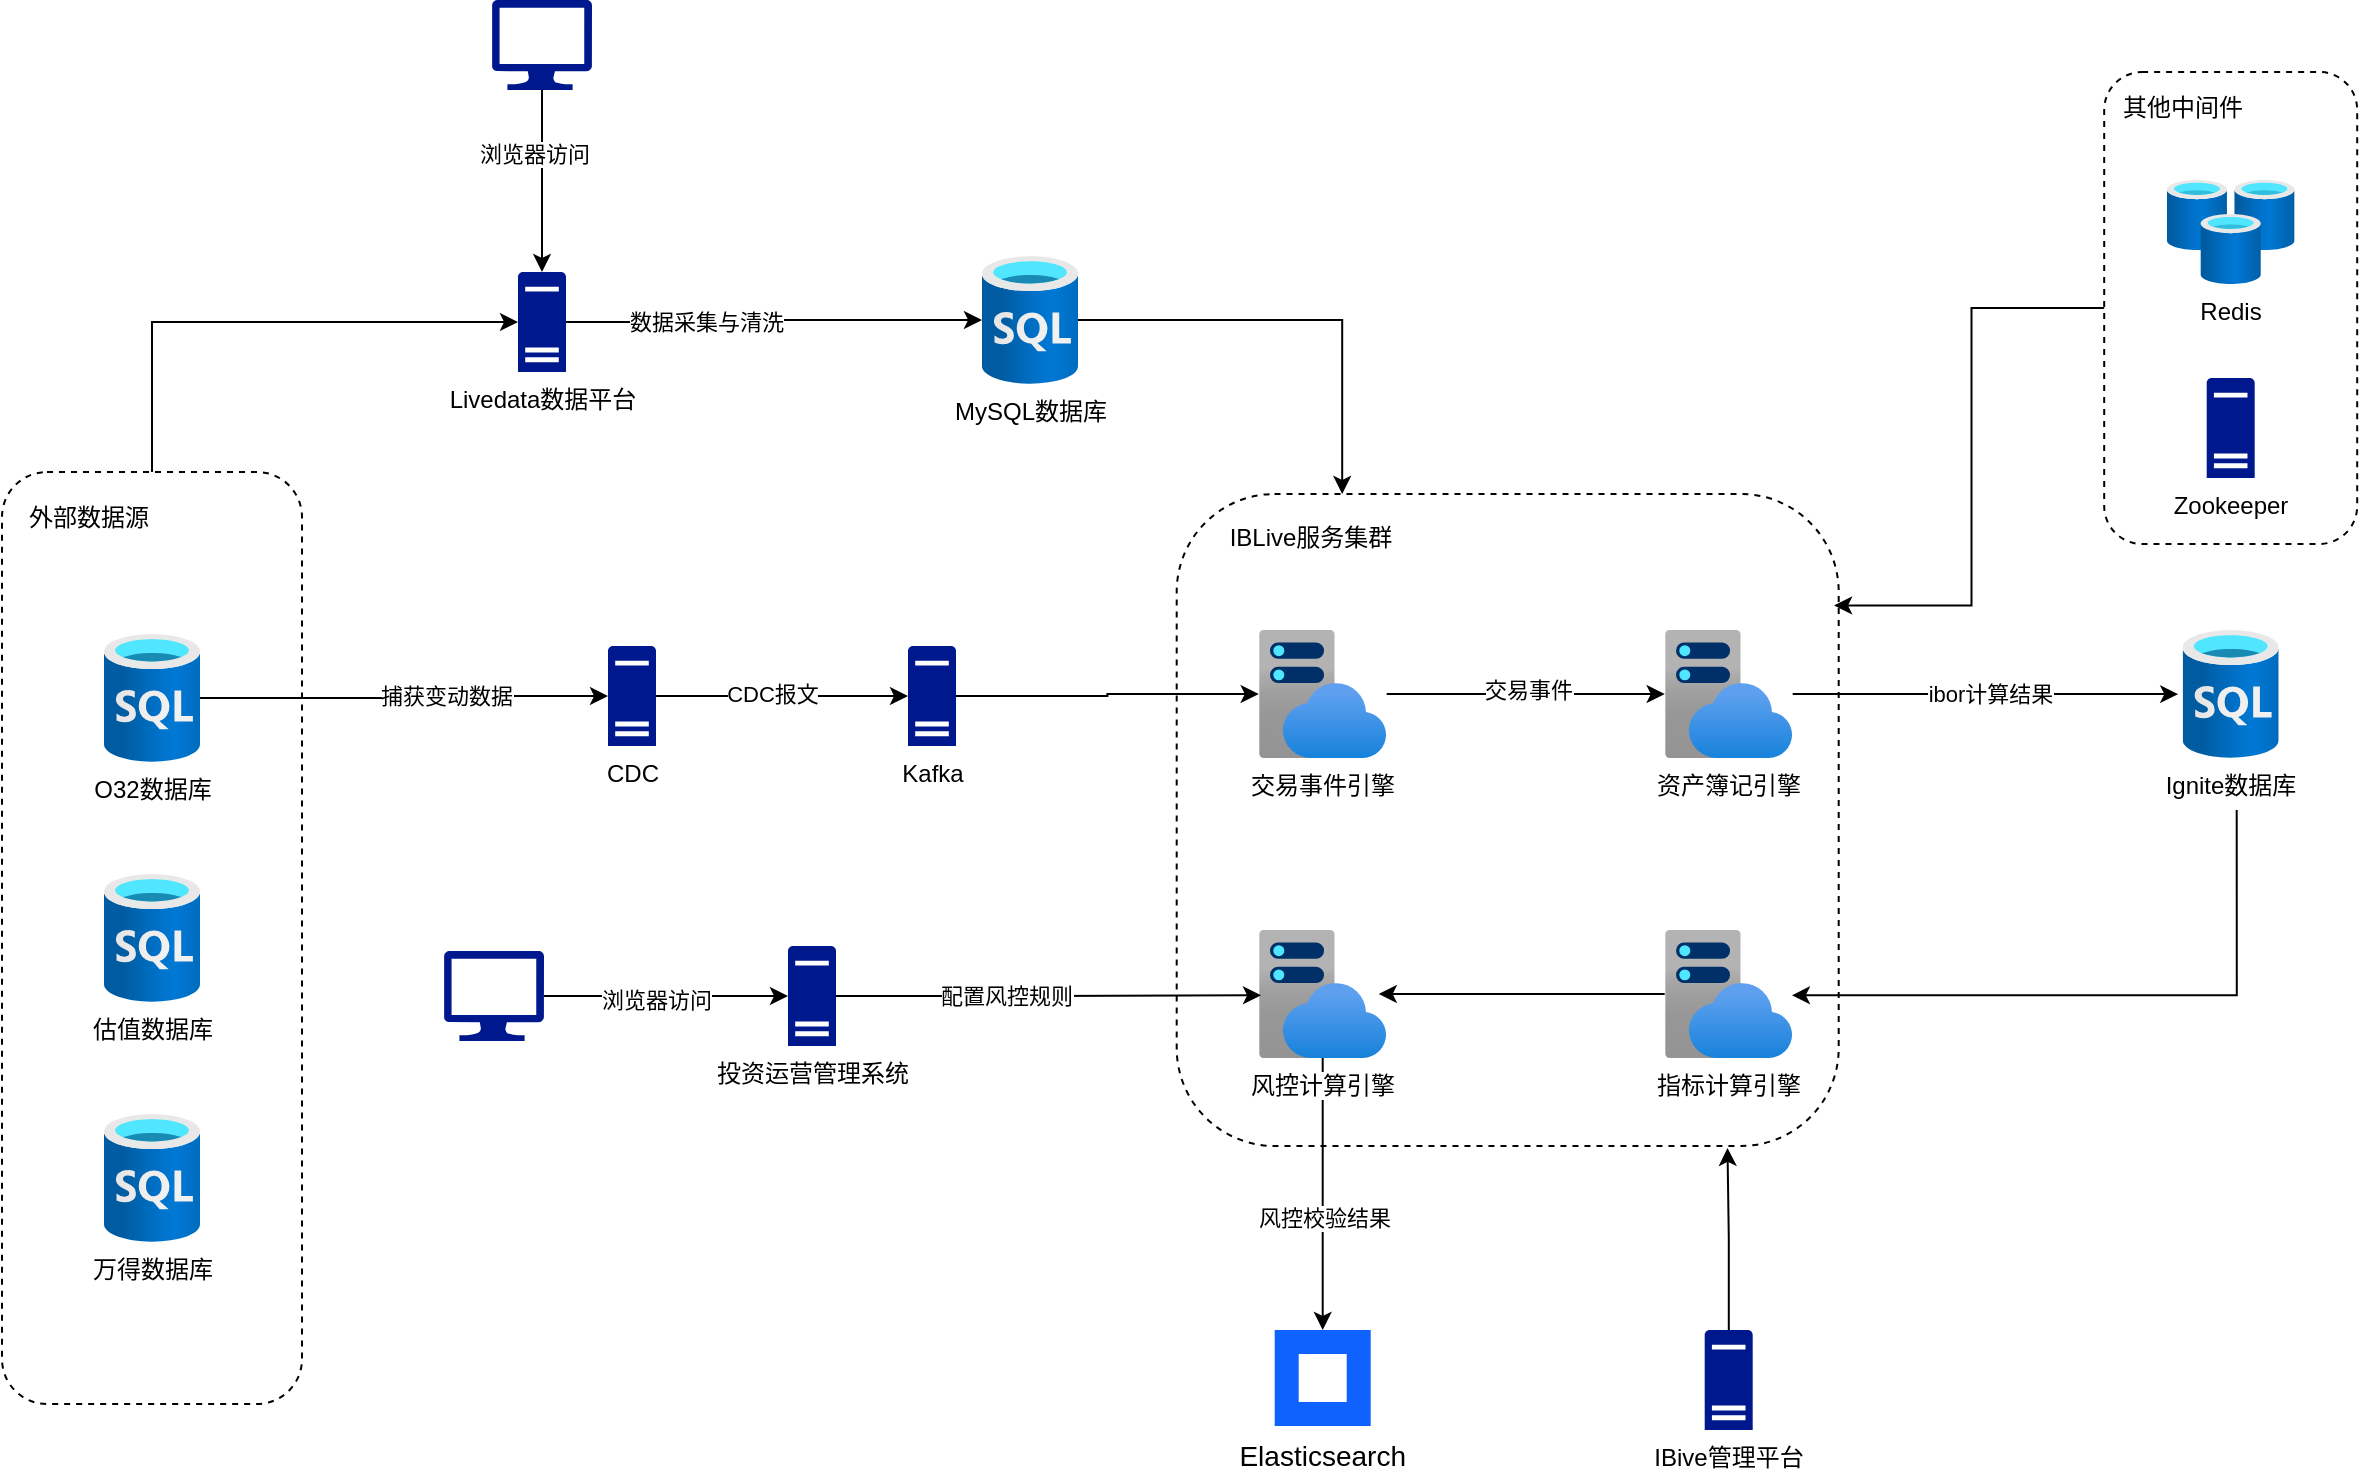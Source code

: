 <mxfile version="28.1.0">
  <diagram name="第 1 页" id="mvbguFp0REsoEauby3cI">
    <mxGraphModel dx="1158" dy="773" grid="0" gridSize="10" guides="1" tooltips="1" connect="1" arrows="1" fold="1" page="1" pageScale="1" pageWidth="1654" pageHeight="1169" math="0" shadow="0">
      <root>
        <mxCell id="0" />
        <mxCell id="1" parent="0" />
        <mxCell id="S0IpwNYJasxYtr0XMfGs-40" value="" style="rounded=1;whiteSpace=wrap;html=1;dashed=1;align=left;" vertex="1" parent="1">
          <mxGeometry x="1216.1" y="220" width="126.5" height="236" as="geometry" />
        </mxCell>
        <mxCell id="S0IpwNYJasxYtr0XMfGs-36" value="" style="rounded=1;whiteSpace=wrap;html=1;dashed=1;align=left;" vertex="1" parent="1">
          <mxGeometry x="752.35" y="431" width="331" height="326" as="geometry" />
        </mxCell>
        <mxCell id="S0IpwNYJasxYtr0XMfGs-30" value="" style="rounded=1;whiteSpace=wrap;html=1;dashed=1;align=left;" vertex="1" parent="1">
          <mxGeometry x="165" y="420" width="150" height="466" as="geometry" />
        </mxCell>
        <mxCell id="C9YW7C0PD9s3nOmRNzH5-11" value="O32数据库" style="image;aspect=fixed;html=1;points=[];align=center;fontSize=12;image=img/lib/azure2/databases/SQL_Database.svg;" parent="1" vertex="1">
          <mxGeometry x="216" y="501" width="48" height="64" as="geometry" />
        </mxCell>
        <mxCell id="S0IpwNYJasxYtr0XMfGs-15" style="edgeStyle=orthogonalEdgeStyle;rounded=0;orthogonalLoop=1;jettySize=auto;html=1;" edge="1" parent="1" source="C9YW7C0PD9s3nOmRNzH5-12" target="C9YW7C0PD9s3nOmRNzH5-13">
          <mxGeometry relative="1" as="geometry" />
        </mxCell>
        <mxCell id="S0IpwNYJasxYtr0XMfGs-16" value="交易事件" style="edgeLabel;html=1;align=center;verticalAlign=middle;resizable=0;points=[];" vertex="1" connectable="0" parent="S0IpwNYJasxYtr0XMfGs-15">
          <mxGeometry x="0.005" y="2" relative="1" as="geometry">
            <mxPoint as="offset" />
          </mxGeometry>
        </mxCell>
        <mxCell id="C9YW7C0PD9s3nOmRNzH5-12" value="交易事件引擎" style="image;aspect=fixed;html=1;points=[];align=center;fontSize=12;image=img/lib/azure2/app_services/App_Service_Plans.svg;" parent="1" vertex="1">
          <mxGeometry x="793.35" y="499" width="64" height="64" as="geometry" />
        </mxCell>
        <mxCell id="C9YW7C0PD9s3nOmRNzH5-13" value="资产簿记引擎" style="image;aspect=fixed;html=1;points=[];align=center;fontSize=12;image=img/lib/azure2/app_services/App_Service_Plans.svg;" parent="1" vertex="1">
          <mxGeometry x="996.35" y="499" width="64" height="64" as="geometry" />
        </mxCell>
        <mxCell id="C9YW7C0PD9s3nOmRNzH5-14" value="指标计算引擎" style="image;aspect=fixed;html=1;points=[];align=center;fontSize=12;image=img/lib/azure2/app_services/App_Service_Plans.svg;" parent="1" vertex="1">
          <mxGeometry x="996.35" y="649" width="64" height="64" as="geometry" />
        </mxCell>
        <mxCell id="S0IpwNYJasxYtr0XMfGs-25" style="edgeStyle=orthogonalEdgeStyle;rounded=0;orthogonalLoop=1;jettySize=auto;html=1;entryX=0.5;entryY=0;entryDx=0;entryDy=0;" edge="1" parent="1" source="C9YW7C0PD9s3nOmRNzH5-15" target="S0IpwNYJasxYtr0XMfGs-23">
          <mxGeometry relative="1" as="geometry" />
        </mxCell>
        <mxCell id="S0IpwNYJasxYtr0XMfGs-26" value="风控校验结果" style="edgeLabel;html=1;align=center;verticalAlign=middle;resizable=0;points=[];" vertex="1" connectable="0" parent="S0IpwNYJasxYtr0XMfGs-25">
          <mxGeometry x="0.188" relative="1" as="geometry">
            <mxPoint y="-1" as="offset" />
          </mxGeometry>
        </mxCell>
        <mxCell id="C9YW7C0PD9s3nOmRNzH5-15" value="风控计算引擎" style="image;aspect=fixed;html=1;points=[];align=center;fontSize=12;image=img/lib/azure2/app_services/App_Service_Plans.svg;" parent="1" vertex="1">
          <mxGeometry x="793.35" y="649" width="64" height="64" as="geometry" />
        </mxCell>
        <mxCell id="S0IpwNYJasxYtr0XMfGs-1" value="投资运营管理系统" style="sketch=0;aspect=fixed;pointerEvents=1;shadow=0;dashed=0;html=1;strokeColor=none;labelPosition=center;verticalLabelPosition=bottom;verticalAlign=top;align=center;fillColor=#00188D;shape=mxgraph.mscae.enterprise.server_generic" vertex="1" parent="1">
          <mxGeometry x="558" y="657" width="24" height="50" as="geometry" />
        </mxCell>
        <mxCell id="S0IpwNYJasxYtr0XMfGs-3" value="" style="sketch=0;aspect=fixed;pointerEvents=1;shadow=0;dashed=0;html=1;strokeColor=none;labelPosition=center;verticalLabelPosition=bottom;verticalAlign=top;align=center;fillColor=#00188D;shape=mxgraph.azure.computer" vertex="1" parent="1">
          <mxGeometry x="386" y="659.5" width="50" height="45" as="geometry" />
        </mxCell>
        <mxCell id="S0IpwNYJasxYtr0XMfGs-4" style="edgeStyle=orthogonalEdgeStyle;rounded=0;orthogonalLoop=1;jettySize=auto;html=1;entryX=0;entryY=0.5;entryDx=0;entryDy=0;entryPerimeter=0;" edge="1" parent="1" source="S0IpwNYJasxYtr0XMfGs-3" target="S0IpwNYJasxYtr0XMfGs-1">
          <mxGeometry relative="1" as="geometry" />
        </mxCell>
        <mxCell id="S0IpwNYJasxYtr0XMfGs-8" value="浏览器访问" style="edgeLabel;html=1;align=center;verticalAlign=middle;resizable=0;points=[];" vertex="1" connectable="0" parent="S0IpwNYJasxYtr0XMfGs-4">
          <mxGeometry x="-0.087" y="-2" relative="1" as="geometry">
            <mxPoint as="offset" />
          </mxGeometry>
        </mxCell>
        <mxCell id="S0IpwNYJasxYtr0XMfGs-5" style="edgeStyle=orthogonalEdgeStyle;rounded=0;orthogonalLoop=1;jettySize=auto;html=1;entryX=0.018;entryY=0.51;entryDx=0;entryDy=0;entryPerimeter=0;" edge="1" parent="1" source="S0IpwNYJasxYtr0XMfGs-1" target="C9YW7C0PD9s3nOmRNzH5-15">
          <mxGeometry relative="1" as="geometry" />
        </mxCell>
        <mxCell id="S0IpwNYJasxYtr0XMfGs-6" value="配置风控规则" style="edgeLabel;html=1;align=center;verticalAlign=middle;resizable=0;points=[];" vertex="1" connectable="0" parent="S0IpwNYJasxYtr0XMfGs-5">
          <mxGeometry x="-0.32" y="3" relative="1" as="geometry">
            <mxPoint x="12" y="3" as="offset" />
          </mxGeometry>
        </mxCell>
        <mxCell id="S0IpwNYJasxYtr0XMfGs-7" value="IBive管理平台" style="sketch=0;aspect=fixed;pointerEvents=1;shadow=0;dashed=0;html=1;strokeColor=none;labelPosition=center;verticalLabelPosition=bottom;verticalAlign=top;align=center;fillColor=#00188D;shape=mxgraph.mscae.enterprise.server_generic" vertex="1" parent="1">
          <mxGeometry x="1016.35" y="849" width="24" height="50" as="geometry" />
        </mxCell>
        <mxCell id="S0IpwNYJasxYtr0XMfGs-14" style="edgeStyle=orthogonalEdgeStyle;rounded=0;orthogonalLoop=1;jettySize=auto;html=1;" edge="1" parent="1" source="S0IpwNYJasxYtr0XMfGs-9" target="C9YW7C0PD9s3nOmRNzH5-12">
          <mxGeometry relative="1" as="geometry" />
        </mxCell>
        <mxCell id="S0IpwNYJasxYtr0XMfGs-9" value="Kafka" style="sketch=0;aspect=fixed;pointerEvents=1;shadow=0;dashed=0;html=1;strokeColor=none;labelPosition=center;verticalLabelPosition=bottom;verticalAlign=top;align=center;fillColor=#00188D;shape=mxgraph.mscae.enterprise.server_generic" vertex="1" parent="1">
          <mxGeometry x="618" y="507" width="24" height="50" as="geometry" />
        </mxCell>
        <mxCell id="S0IpwNYJasxYtr0XMfGs-10" value="CDC" style="sketch=0;aspect=fixed;pointerEvents=1;shadow=0;dashed=0;html=1;strokeColor=none;labelPosition=center;verticalLabelPosition=bottom;verticalAlign=top;align=center;fillColor=#00188D;shape=mxgraph.mscae.enterprise.server_generic" vertex="1" parent="1">
          <mxGeometry x="468" y="507" width="24" height="50" as="geometry" />
        </mxCell>
        <mxCell id="S0IpwNYJasxYtr0XMfGs-11" style="edgeStyle=orthogonalEdgeStyle;rounded=0;orthogonalLoop=1;jettySize=auto;html=1;entryX=0;entryY=0.5;entryDx=0;entryDy=0;entryPerimeter=0;" edge="1" parent="1" source="C9YW7C0PD9s3nOmRNzH5-11" target="S0IpwNYJasxYtr0XMfGs-10">
          <mxGeometry relative="1" as="geometry" />
        </mxCell>
        <mxCell id="S0IpwNYJasxYtr0XMfGs-32" value="捕获变动数据" style="edgeLabel;html=1;align=center;verticalAlign=middle;resizable=0;points=[];" vertex="1" connectable="0" parent="S0IpwNYJasxYtr0XMfGs-11">
          <mxGeometry x="0.209" relative="1" as="geometry">
            <mxPoint as="offset" />
          </mxGeometry>
        </mxCell>
        <mxCell id="S0IpwNYJasxYtr0XMfGs-12" style="edgeStyle=orthogonalEdgeStyle;rounded=0;orthogonalLoop=1;jettySize=auto;html=1;entryX=0;entryY=0.5;entryDx=0;entryDy=0;entryPerimeter=0;" edge="1" parent="1" source="S0IpwNYJasxYtr0XMfGs-10" target="S0IpwNYJasxYtr0XMfGs-9">
          <mxGeometry relative="1" as="geometry" />
        </mxCell>
        <mxCell id="S0IpwNYJasxYtr0XMfGs-33" value="CDC报文" style="edgeLabel;html=1;align=center;verticalAlign=middle;resizable=0;points=[];" vertex="1" connectable="0" parent="S0IpwNYJasxYtr0XMfGs-12">
          <mxGeometry x="-0.091" y="1" relative="1" as="geometry">
            <mxPoint as="offset" />
          </mxGeometry>
        </mxCell>
        <mxCell id="S0IpwNYJasxYtr0XMfGs-17" value="Ignite数据库" style="image;aspect=fixed;html=1;points=[];align=center;fontSize=12;image=img/lib/azure2/databases/SQL_Database.svg;" vertex="1" parent="1">
          <mxGeometry x="1255.35" y="499" width="48" height="64" as="geometry" />
        </mxCell>
        <mxCell id="S0IpwNYJasxYtr0XMfGs-18" style="edgeStyle=orthogonalEdgeStyle;rounded=0;orthogonalLoop=1;jettySize=auto;html=1;entryX=-0.047;entryY=0.501;entryDx=0;entryDy=0;entryPerimeter=0;" edge="1" parent="1" source="C9YW7C0PD9s3nOmRNzH5-13" target="S0IpwNYJasxYtr0XMfGs-17">
          <mxGeometry relative="1" as="geometry" />
        </mxCell>
        <mxCell id="S0IpwNYJasxYtr0XMfGs-19" value="ibor计算结果" style="edgeLabel;html=1;align=center;verticalAlign=middle;resizable=0;points=[];" vertex="1" connectable="0" parent="S0IpwNYJasxYtr0XMfGs-18">
          <mxGeometry x="-0.183" y="2" relative="1" as="geometry">
            <mxPoint x="19" y="2" as="offset" />
          </mxGeometry>
        </mxCell>
        <mxCell id="S0IpwNYJasxYtr0XMfGs-20" style="edgeStyle=orthogonalEdgeStyle;rounded=0;orthogonalLoop=1;jettySize=auto;html=1;entryX=0.994;entryY=0.51;entryDx=0;entryDy=0;entryPerimeter=0;" edge="1" parent="1" target="C9YW7C0PD9s3nOmRNzH5-14">
          <mxGeometry relative="1" as="geometry">
            <mxPoint x="1282.35" y="589" as="sourcePoint" />
            <Array as="points">
              <mxPoint x="1282.35" y="589" />
              <mxPoint x="1282.35" y="682" />
            </Array>
          </mxGeometry>
        </mxCell>
        <mxCell id="S0IpwNYJasxYtr0XMfGs-21" style="edgeStyle=orthogonalEdgeStyle;rounded=0;orthogonalLoop=1;jettySize=auto;html=1;entryX=0.938;entryY=0.5;entryDx=0;entryDy=0;entryPerimeter=0;" edge="1" parent="1" source="C9YW7C0PD9s3nOmRNzH5-14" target="C9YW7C0PD9s3nOmRNzH5-15">
          <mxGeometry relative="1" as="geometry" />
        </mxCell>
        <mxCell id="S0IpwNYJasxYtr0XMfGs-23" value="Elasticsearch" style="shape=rect;fillColor=#0F62FE;aspect=fixed;resizable=0;labelPosition=center;verticalLabelPosition=bottom;align=center;verticalAlign=top;strokeColor=none;fontSize=14;" vertex="1" parent="1">
          <mxGeometry x="801.35" y="849" width="48" height="48" as="geometry" />
        </mxCell>
        <mxCell id="S0IpwNYJasxYtr0XMfGs-24" value="" style="fillColor=#ffffff;strokeColor=none;dashed=0;outlineConnect=0;html=1;labelPosition=center;verticalLabelPosition=bottom;verticalAlign=top;part=1;movable=0;resizable=0;rotatable=0;shape=mxgraph.ibm_cloud.database--elastic" vertex="1" parent="S0IpwNYJasxYtr0XMfGs-23">
          <mxGeometry width="24" height="24" relative="1" as="geometry">
            <mxPoint x="12" y="12" as="offset" />
          </mxGeometry>
        </mxCell>
        <mxCell id="S0IpwNYJasxYtr0XMfGs-27" value="万得数据库" style="image;aspect=fixed;html=1;points=[];align=center;fontSize=12;image=img/lib/azure2/databases/SQL_Database.svg;" vertex="1" parent="1">
          <mxGeometry x="216" y="741" width="48" height="64" as="geometry" />
        </mxCell>
        <mxCell id="S0IpwNYJasxYtr0XMfGs-28" value="估值数据库" style="image;aspect=fixed;html=1;points=[];align=center;fontSize=12;image=img/lib/azure2/databases/SQL_Database.svg;" vertex="1" parent="1">
          <mxGeometry x="216" y="621" width="48" height="64" as="geometry" />
        </mxCell>
        <mxCell id="S0IpwNYJasxYtr0XMfGs-31" value="外部数据源" style="text;html=1;align=center;verticalAlign=middle;resizable=0;points=[];autosize=1;strokeColor=none;fillColor=none;" vertex="1" parent="1">
          <mxGeometry x="169" y="430" width="78" height="26" as="geometry" />
        </mxCell>
        <mxCell id="S0IpwNYJasxYtr0XMfGs-51" style="edgeStyle=orthogonalEdgeStyle;rounded=0;orthogonalLoop=1;jettySize=auto;html=1;entryX=0.25;entryY=0;entryDx=0;entryDy=0;" edge="1" parent="1" source="S0IpwNYJasxYtr0XMfGs-34" target="S0IpwNYJasxYtr0XMfGs-36">
          <mxGeometry relative="1" as="geometry" />
        </mxCell>
        <mxCell id="S0IpwNYJasxYtr0XMfGs-34" value="MySQL数据库" style="image;aspect=fixed;html=1;points=[];align=center;fontSize=12;image=img/lib/azure2/databases/SQL_Database.svg;" vertex="1" parent="1">
          <mxGeometry x="655" y="312" width="48" height="64" as="geometry" />
        </mxCell>
        <mxCell id="S0IpwNYJasxYtr0XMfGs-37" value="IBLive服务集群" style="text;html=1;align=center;verticalAlign=middle;resizable=0;points=[];autosize=1;strokeColor=none;fillColor=none;" vertex="1" parent="1">
          <mxGeometry x="769.35" y="440" width="99" height="26" as="geometry" />
        </mxCell>
        <mxCell id="S0IpwNYJasxYtr0XMfGs-38" value="Redis" style="image;aspect=fixed;html=1;points=[];align=center;fontSize=12;image=img/lib/azure2/databases/Cache_Redis.svg;" vertex="1" parent="1">
          <mxGeometry x="1247.35" y="274" width="64" height="52" as="geometry" />
        </mxCell>
        <mxCell id="S0IpwNYJasxYtr0XMfGs-39" value="Zookeeper" style="sketch=0;aspect=fixed;pointerEvents=1;shadow=0;dashed=0;html=1;strokeColor=none;labelPosition=center;verticalLabelPosition=bottom;verticalAlign=top;align=center;fillColor=#00188D;shape=mxgraph.mscae.enterprise.server_generic" vertex="1" parent="1">
          <mxGeometry x="1267.35" y="373" width="24" height="50" as="geometry" />
        </mxCell>
        <mxCell id="S0IpwNYJasxYtr0XMfGs-41" value="其他中间件" style="text;html=1;align=center;verticalAlign=middle;resizable=0;points=[];autosize=1;strokeColor=none;fillColor=none;" vertex="1" parent="1">
          <mxGeometry x="1216.1" y="225" width="78" height="26" as="geometry" />
        </mxCell>
        <mxCell id="S0IpwNYJasxYtr0XMfGs-42" style="edgeStyle=orthogonalEdgeStyle;rounded=0;orthogonalLoop=1;jettySize=auto;html=1;exitX=0;exitY=0.5;exitDx=0;exitDy=0;entryX=0.993;entryY=0.171;entryDx=0;entryDy=0;entryPerimeter=0;" edge="1" parent="1" source="S0IpwNYJasxYtr0XMfGs-40" target="S0IpwNYJasxYtr0XMfGs-36">
          <mxGeometry relative="1" as="geometry" />
        </mxCell>
        <mxCell id="S0IpwNYJasxYtr0XMfGs-45" style="edgeStyle=orthogonalEdgeStyle;rounded=0;orthogonalLoop=1;jettySize=auto;html=1;exitX=1;exitY=0.5;exitDx=0;exitDy=0;exitPerimeter=0;" edge="1" parent="1" source="S0IpwNYJasxYtr0XMfGs-43" target="S0IpwNYJasxYtr0XMfGs-34">
          <mxGeometry relative="1" as="geometry" />
        </mxCell>
        <mxCell id="S0IpwNYJasxYtr0XMfGs-43" value="Livedata数据平台" style="sketch=0;aspect=fixed;pointerEvents=1;shadow=0;dashed=0;html=1;strokeColor=none;labelPosition=center;verticalLabelPosition=bottom;verticalAlign=top;align=center;fillColor=#00188D;shape=mxgraph.mscae.enterprise.server_generic" vertex="1" parent="1">
          <mxGeometry x="423" y="320" width="24" height="50" as="geometry" />
        </mxCell>
        <mxCell id="S0IpwNYJasxYtr0XMfGs-44" style="edgeStyle=orthogonalEdgeStyle;rounded=0;orthogonalLoop=1;jettySize=auto;html=1;exitX=0.5;exitY=0;exitDx=0;exitDy=0;entryX=0;entryY=0.5;entryDx=0;entryDy=0;entryPerimeter=0;" edge="1" parent="1" source="S0IpwNYJasxYtr0XMfGs-30" target="S0IpwNYJasxYtr0XMfGs-43">
          <mxGeometry relative="1" as="geometry" />
        </mxCell>
        <mxCell id="S0IpwNYJasxYtr0XMfGs-46" value="数据采集与清洗" style="edgeLabel;html=1;align=center;verticalAlign=middle;resizable=0;points=[];" vertex="1" connectable="0" parent="S0IpwNYJasxYtr0XMfGs-44">
          <mxGeometry x="-0.102" y="-1" relative="1" as="geometry">
            <mxPoint x="236" y="-1" as="offset" />
          </mxGeometry>
        </mxCell>
        <mxCell id="S0IpwNYJasxYtr0XMfGs-48" value="" style="sketch=0;aspect=fixed;pointerEvents=1;shadow=0;dashed=0;html=1;strokeColor=none;labelPosition=center;verticalLabelPosition=bottom;verticalAlign=top;align=center;fillColor=#00188D;shape=mxgraph.azure.computer" vertex="1" parent="1">
          <mxGeometry x="410" y="184" width="50" height="45" as="geometry" />
        </mxCell>
        <mxCell id="S0IpwNYJasxYtr0XMfGs-49" style="edgeStyle=orthogonalEdgeStyle;rounded=0;orthogonalLoop=1;jettySize=auto;html=1;entryX=0.5;entryY=0;entryDx=0;entryDy=0;entryPerimeter=0;" edge="1" parent="1" source="S0IpwNYJasxYtr0XMfGs-48" target="S0IpwNYJasxYtr0XMfGs-43">
          <mxGeometry relative="1" as="geometry" />
        </mxCell>
        <mxCell id="S0IpwNYJasxYtr0XMfGs-50" value="浏览器访问" style="edgeLabel;html=1;align=center;verticalAlign=middle;resizable=0;points=[];" vertex="1" connectable="0" parent="S0IpwNYJasxYtr0XMfGs-49">
          <mxGeometry x="-0.307" y="-4" relative="1" as="geometry">
            <mxPoint as="offset" />
          </mxGeometry>
        </mxCell>
        <mxCell id="S0IpwNYJasxYtr0XMfGs-54" style="edgeStyle=orthogonalEdgeStyle;rounded=0;orthogonalLoop=1;jettySize=auto;html=1;entryX=0.832;entryY=1.003;entryDx=0;entryDy=0;entryPerimeter=0;" edge="1" parent="1" source="S0IpwNYJasxYtr0XMfGs-7" target="S0IpwNYJasxYtr0XMfGs-36">
          <mxGeometry relative="1" as="geometry" />
        </mxCell>
      </root>
    </mxGraphModel>
  </diagram>
</mxfile>
